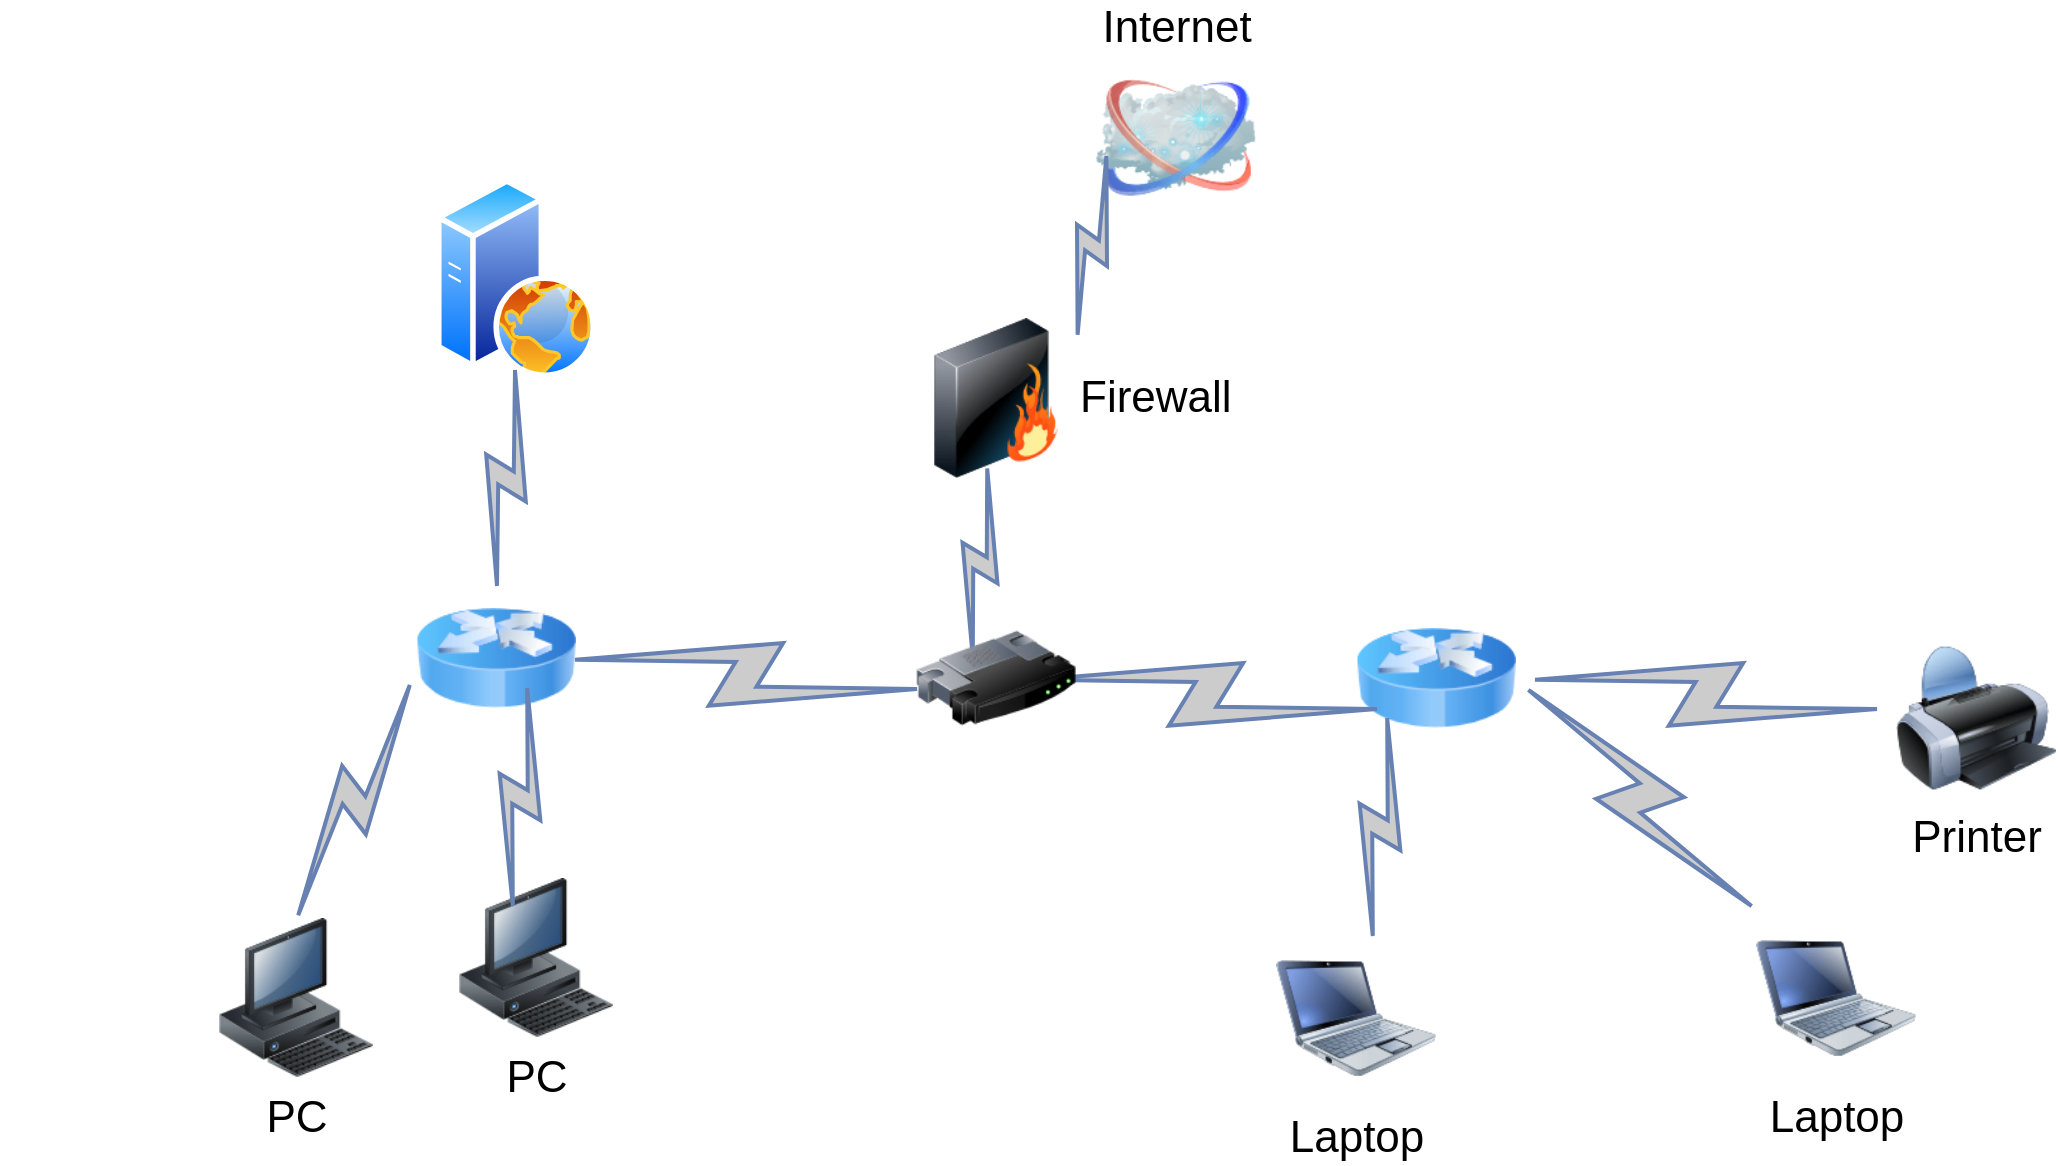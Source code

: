 <mxfile version="14.9.2" type="github">
  <diagram name="Page-1" id="55a83fd1-7818-8e21-69c5-c3457e3827bb">
    <mxGraphModel dx="1226" dy="762" grid="1" gridSize="10" guides="1" tooltips="1" connect="1" arrows="1" fold="1" page="1" pageScale="1" pageWidth="1100" pageHeight="850" background="none" math="0" shadow="0">
      <root>
        <mxCell id="0" />
        <mxCell id="1" parent="0" />
        <mxCell id="69ecfefc5c41e42c-2" value="Internet" style="image;html=1;labelBackgroundColor=#ffffff;image=img/lib/clip_art/networking/Cloud_128x128.png;rounded=1;shadow=0;comic=0;strokeWidth=2;fontSize=22;labelPosition=center;verticalLabelPosition=top;align=center;verticalAlign=bottom;" parent="1" vertex="1">
          <mxGeometry x="560" y="130" width="80" height="80" as="geometry" />
        </mxCell>
        <mxCell id="69ecfefc5c41e42c-3" value="Firewall" style="image;html=1;labelBackgroundColor=#ffffff;image=img/lib/clip_art/networking/Firewall_128x128.png;rounded=1;shadow=0;comic=0;strokeWidth=2;fontSize=22;labelPosition=right;verticalLabelPosition=middle;align=left;verticalAlign=middle;" parent="1" vertex="1">
          <mxGeometry x="470" y="260" width="80" height="80" as="geometry" />
        </mxCell>
        <mxCell id="69ecfefc5c41e42c-6" value="Printer" style="image;html=1;labelBackgroundColor=#ffffff;image=img/lib/clip_art/computers/Printer_128x128.png;rounded=1;shadow=0;comic=0;strokeWidth=2;fontSize=22" parent="1" vertex="1">
          <mxGeometry x="960" y="420" width="80" height="80" as="geometry" />
        </mxCell>
        <mxCell id="69ecfefc5c41e42c-7" value="PC" style="image;html=1;labelBackgroundColor=#ffffff;image=img/lib/clip_art/computers/Workstation_128x128.png;rounded=1;shadow=0;comic=0;strokeWidth=2;fontSize=22" parent="1" vertex="1">
          <mxGeometry x="240" y="540" width="80" height="80" as="geometry" />
        </mxCell>
        <object label="Laptop" id="69ecfefc5c41e42c-9">
          <mxCell style="image;html=1;labelBackgroundColor=#ffffff;image=img/lib/clip_art/computers/Netbook_128x128.png;rounded=1;shadow=0;comic=0;strokeColor=#000000;strokeWidth=2;fillColor=#FFFFFF;fontSize=22;fontColor=#000000;" parent="1" vertex="1">
            <mxGeometry x="650" y="570" width="80" height="80" as="geometry" />
          </mxCell>
        </object>
        <mxCell id="69ecfefc5c41e42c-10" value="Laptop" style="image;html=1;labelBackgroundColor=#ffffff;image=img/lib/clip_art/computers/Netbook_128x128.png;rounded=1;shadow=0;comic=0;strokeWidth=2;fontSize=22" parent="1" vertex="1">
          <mxGeometry x="890" y="560" width="80" height="80" as="geometry" />
        </mxCell>
        <mxCell id="69ecfefc5c41e42c-11" value="" style="html=1;fillColor=#CCCCCC;strokeColor=#6881B3;gradientColor=none;gradientDirection=north;strokeWidth=2;shape=mxgraph.networks.comm_link_edge;html=1;labelBackgroundColor=none;endArrow=none;fontFamily=Verdana;fontSize=22;fontColor=#000000;entryX=1;entryY=0.5;entryDx=0;entryDy=0;" parent="1" source="69ecfefc5c41e42c-6" target="a1Ch-UQidLlHH_3FOKsf-2" edge="1">
          <mxGeometry width="100" height="100" relative="1" as="geometry">
            <mxPoint x="300" y="390" as="sourcePoint" />
            <mxPoint x="400" y="290" as="targetPoint" />
            <Array as="points">
              <mxPoint x="890" y="450" />
              <mxPoint x="800" y="350" />
              <mxPoint x="690" y="450" />
              <mxPoint x="750" y="420" />
            </Array>
          </mxGeometry>
        </mxCell>
        <mxCell id="a1Ch-UQidLlHH_3FOKsf-2" value="" style="image;html=1;image=img/lib/clip_art/networking/Router_Icon_128x128.png" vertex="1" parent="1">
          <mxGeometry x="690" y="400" width="80" height="80" as="geometry" />
        </mxCell>
        <mxCell id="a1Ch-UQidLlHH_3FOKsf-3" value="" style="html=1;fillColor=#CCCCCC;strokeColor=#6881B3;gradientColor=none;gradientDirection=north;strokeWidth=2;shape=mxgraph.networks.comm_link_edge;html=1;labelBackgroundColor=none;endArrow=none;fontFamily=Verdana;fontSize=22;fontColor=#000000;" edge="1" parent="1" source="69ecfefc5c41e42c-10" target="a1Ch-UQidLlHH_3FOKsf-2">
          <mxGeometry width="100" height="100" relative="1" as="geometry">
            <mxPoint x="910" y="506.364" as="sourcePoint" />
            <mxPoint x="720" y="490" as="targetPoint" />
            <Array as="points">
              <mxPoint x="840" y="500" />
              <mxPoint x="820" y="470" />
              <mxPoint x="750" y="400" />
              <mxPoint x="640" y="500" />
              <mxPoint x="750" y="440" />
            </Array>
          </mxGeometry>
        </mxCell>
        <mxCell id="a1Ch-UQidLlHH_3FOKsf-4" value="" style="html=1;fillColor=#CCCCCC;strokeColor=#6881B3;gradientColor=none;gradientDirection=north;strokeWidth=2;shape=mxgraph.networks.comm_link_edge;html=1;labelBackgroundColor=none;endArrow=none;fontFamily=Verdana;fontSize=22;fontColor=#000000;entryX=1.075;entryY=0.675;entryDx=0;entryDy=0;entryPerimeter=0;exitX=0.6;exitY=0.063;exitDx=0;exitDy=0;exitPerimeter=0;" edge="1" parent="1" source="69ecfefc5c41e42c-9">
          <mxGeometry width="100" height="100" relative="1" as="geometry">
            <mxPoint x="690" y="550" as="sourcePoint" />
            <mxPoint x="706" y="454" as="targetPoint" />
            <Array as="points">
              <mxPoint x="770" y="500" />
              <mxPoint x="680" y="400" />
              <mxPoint x="570" y="500" />
              <mxPoint x="630" y="470" />
            </Array>
          </mxGeometry>
        </mxCell>
        <mxCell id="a1Ch-UQidLlHH_3FOKsf-6" value="" style="html=1;fillColor=#CCCCCC;strokeColor=#6881B3;gradientColor=none;gradientDirection=north;strokeWidth=2;shape=mxgraph.networks.comm_link_edge;html=1;labelBackgroundColor=none;endArrow=none;fontFamily=Verdana;fontSize=22;fontColor=#000000;entryX=1;entryY=0.5;entryDx=0;entryDy=0;" edge="1" parent="1">
          <mxGeometry width="100" height="100" relative="1" as="geometry">
            <mxPoint x="710" y="456.364" as="sourcePoint" />
            <mxPoint x="520" y="440" as="targetPoint" />
            <Array as="points">
              <mxPoint x="640" y="450" />
              <mxPoint x="550" y="350" />
              <mxPoint x="440" y="450" />
              <mxPoint x="500" y="420" />
            </Array>
          </mxGeometry>
        </mxCell>
        <mxCell id="a1Ch-UQidLlHH_3FOKsf-8" value="" style="image;html=1;image=img/lib/clip_art/networking/Router_Icon_128x128.png" vertex="1" parent="1">
          <mxGeometry x="220" y="390" width="80" height="80" as="geometry" />
        </mxCell>
        <mxCell id="a1Ch-UQidLlHH_3FOKsf-9" value="" style="html=1;fillColor=#CCCCCC;strokeColor=#6881B3;gradientColor=none;gradientDirection=north;strokeWidth=2;shape=mxgraph.networks.comm_link_edge;html=1;labelBackgroundColor=none;endArrow=none;fontFamily=Verdana;fontSize=22;fontColor=#000000;entryX=1;entryY=0.5;entryDx=0;entryDy=0;" edge="1" parent="1">
          <mxGeometry width="100" height="100" relative="1" as="geometry">
            <mxPoint x="480" y="446.364" as="sourcePoint" />
            <mxPoint x="290" y="430" as="targetPoint" />
            <Array as="points">
              <mxPoint x="410" y="440" />
              <mxPoint x="320" y="340" />
              <mxPoint x="210" y="440" />
              <mxPoint x="270" y="410" />
            </Array>
          </mxGeometry>
        </mxCell>
        <mxCell id="a1Ch-UQidLlHH_3FOKsf-10" value="" style="aspect=fixed;perimeter=ellipsePerimeter;html=1;align=center;shadow=0;dashed=0;spacingTop=3;image;image=img/lib/active_directory/web_server.svg;" vertex="1" parent="1">
          <mxGeometry x="230" y="190" width="80" height="100" as="geometry" />
        </mxCell>
        <mxCell id="a1Ch-UQidLlHH_3FOKsf-11" value="" style="html=1;fillColor=#CCCCCC;strokeColor=#6881B3;gradientColor=none;gradientDirection=north;strokeWidth=2;shape=mxgraph.networks.comm_link_edge;html=1;labelBackgroundColor=none;endArrow=none;fontFamily=Verdana;fontSize=22;fontColor=#000000;" edge="1" parent="1">
          <mxGeometry width="100" height="100" relative="1" as="geometry">
            <mxPoint x="260" y="400" as="sourcePoint" />
            <mxPoint x="270" y="280" as="targetPoint" />
            <Array as="points">
              <mxPoint x="340" y="340" />
              <mxPoint x="320" y="310" />
              <mxPoint x="250" y="240" />
              <mxPoint x="140" y="340" />
              <mxPoint x="250" y="280" />
            </Array>
          </mxGeometry>
        </mxCell>
        <mxCell id="a1Ch-UQidLlHH_3FOKsf-13" value="" style="html=1;fillColor=#CCCCCC;strokeColor=#6881B3;gradientColor=none;gradientDirection=north;strokeWidth=2;shape=mxgraph.networks.comm_link_edge;html=1;labelBackgroundColor=none;endArrow=none;fontFamily=Verdana;fontSize=22;fontColor=#000000;exitX=0.6;exitY=0.063;exitDx=0;exitDy=0;exitPerimeter=0;" edge="1" parent="1">
          <mxGeometry width="100" height="100" relative="1" as="geometry">
            <mxPoint x="498" y="435.04" as="sourcePoint" />
            <mxPoint x="506" y="330" as="targetPoint" />
            <Array as="points">
              <mxPoint x="570" y="360" />
              <mxPoint x="480" y="260" />
              <mxPoint x="370" y="360" />
              <mxPoint x="430" y="330" />
            </Array>
          </mxGeometry>
        </mxCell>
        <mxCell id="a1Ch-UQidLlHH_3FOKsf-14" value="" style="image;html=1;image=img/lib/clip_art/networking/Router_128x128.png" vertex="1" parent="1">
          <mxGeometry x="470" y="400" width="80" height="80" as="geometry" />
        </mxCell>
        <mxCell id="a1Ch-UQidLlHH_3FOKsf-15" value="" style="html=1;fillColor=#CCCCCC;strokeColor=#6881B3;gradientColor=none;gradientDirection=north;strokeWidth=2;shape=mxgraph.networks.comm_link_edge;html=1;labelBackgroundColor=none;endArrow=none;fontFamily=Verdana;fontSize=22;fontColor=#000000;entryX=1.075;entryY=0.675;entryDx=0;entryDy=0;entryPerimeter=0;" edge="1" parent="1" source="69ecfefc5c41e42c-3">
          <mxGeometry width="100" height="100" relative="1" as="geometry">
            <mxPoint x="558" y="295.04" as="sourcePoint" />
            <mxPoint x="566" y="174" as="targetPoint" />
            <Array as="points">
              <mxPoint x="630" y="220" />
              <mxPoint x="540" y="120" />
              <mxPoint x="430" y="220" />
              <mxPoint x="490" y="190" />
            </Array>
          </mxGeometry>
        </mxCell>
        <mxCell id="a1Ch-UQidLlHH_3FOKsf-16" value="" style="html=1;fillColor=#CCCCCC;strokeColor=#6881B3;gradientColor=none;gradientDirection=north;strokeWidth=2;shape=mxgraph.networks.comm_link_edge;html=1;labelBackgroundColor=none;endArrow=none;fontFamily=Verdana;fontSize=22;fontColor=#000000;exitX=0.6;exitY=0.063;exitDx=0;exitDy=0;exitPerimeter=0;" edge="1" parent="1" target="a1Ch-UQidLlHH_3FOKsf-8">
          <mxGeometry width="100" height="100" relative="1" as="geometry">
            <mxPoint x="158" y="565.04" as="sourcePoint" />
            <mxPoint x="166" y="444" as="targetPoint" />
            <Array as="points">
              <mxPoint x="230" y="490" />
              <mxPoint x="140" y="390" />
              <mxPoint x="30" y="490" />
              <mxPoint x="90" y="460" />
            </Array>
          </mxGeometry>
        </mxCell>
        <mxCell id="a1Ch-UQidLlHH_3FOKsf-17" value="" style="html=1;fillColor=#CCCCCC;strokeColor=#6881B3;gradientColor=none;gradientDirection=north;strokeWidth=2;shape=mxgraph.networks.comm_link_edge;html=1;labelBackgroundColor=none;endArrow=none;fontFamily=Verdana;fontSize=22;fontColor=#000000;entryX=1.075;entryY=0.675;entryDx=0;entryDy=0;entryPerimeter=0;exitX=0.6;exitY=0.063;exitDx=0;exitDy=0;exitPerimeter=0;" edge="1" parent="1">
          <mxGeometry width="100" height="100" relative="1" as="geometry">
            <mxPoint x="268" y="560" as="sourcePoint" />
            <mxPoint x="276" y="438.96" as="targetPoint" />
            <Array as="points">
              <mxPoint x="340" y="484.96" />
              <mxPoint x="250" y="384.96" />
              <mxPoint x="140" y="484.96" />
              <mxPoint x="200" y="454.96" />
            </Array>
          </mxGeometry>
        </mxCell>
        <mxCell id="a1Ch-UQidLlHH_3FOKsf-18" value="PC" style="image;html=1;labelBackgroundColor=#ffffff;image=img/lib/clip_art/computers/Workstation_128x128.png;rounded=1;shadow=0;comic=0;strokeWidth=2;fontSize=22" vertex="1" parent="1">
          <mxGeometry x="120" y="560" width="80" height="80" as="geometry" />
        </mxCell>
      </root>
    </mxGraphModel>
  </diagram>
</mxfile>
